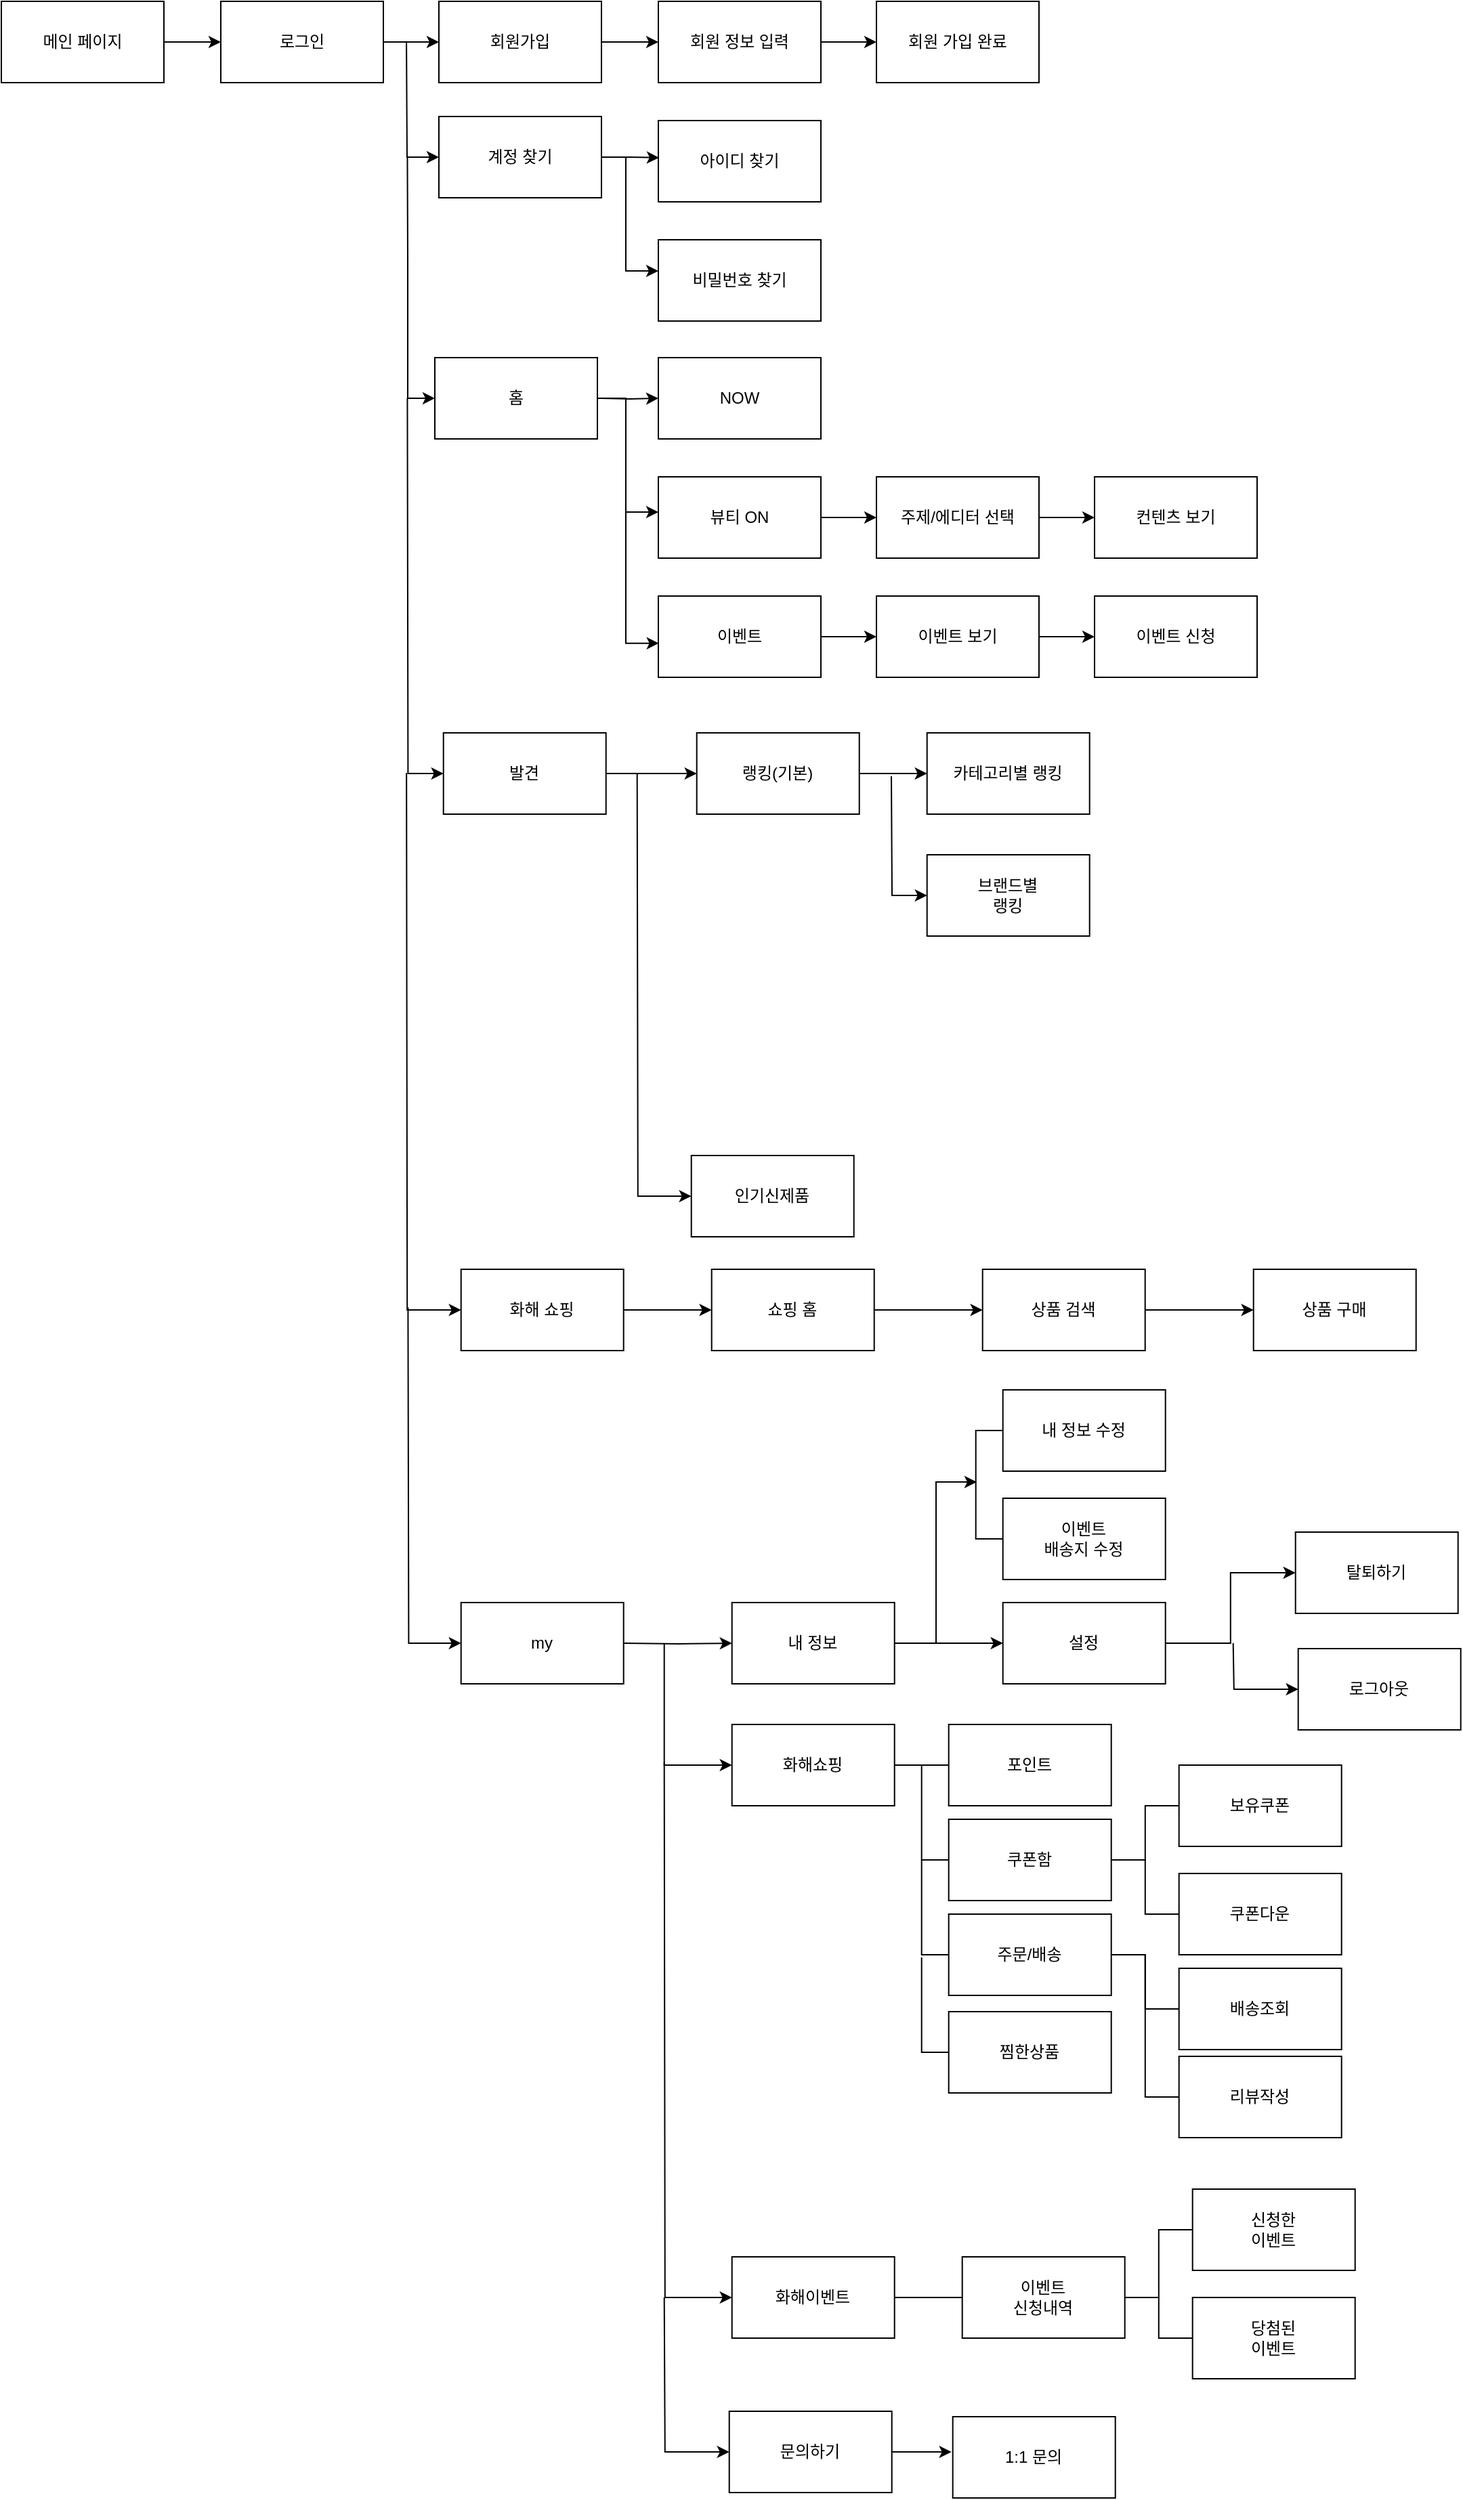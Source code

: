 <mxfile version="15.8.2" type="github">
  <diagram name="Page-1" id="edf60f1a-56cd-e834-aa8a-f176f3a09ee4">
    <mxGraphModel dx="1422" dy="762" grid="0" gridSize="10" guides="1" tooltips="1" connect="1" arrows="1" fold="1" page="1" pageScale="1" pageWidth="4681" pageHeight="3300" background="none" math="0" shadow="0">
      <root>
        <mxCell id="0" />
        <mxCell id="1" parent="0" />
        <mxCell id="1pbeCWkWL_q0rzWC6xPb-18" value="" style="edgeStyle=orthogonalEdgeStyle;rounded=0;orthogonalLoop=1;jettySize=auto;html=1;fontFamily=Helvetica;fontSize=12;" parent="1" source="1pbeCWkWL_q0rzWC6xPb-1" target="1pbeCWkWL_q0rzWC6xPb-3" edge="1">
          <mxGeometry relative="1" as="geometry" />
        </mxCell>
        <mxCell id="1pbeCWkWL_q0rzWC6xPb-1" value="메인 페이지" style="rounded=0;whiteSpace=wrap;html=1;fontFamily=Helvetica;fontSize=12;" parent="1" vertex="1">
          <mxGeometry x="31" y="26" width="120" height="60" as="geometry" />
        </mxCell>
        <mxCell id="1pbeCWkWL_q0rzWC6xPb-20" value="" style="edgeStyle=orthogonalEdgeStyle;rounded=0;orthogonalLoop=1;jettySize=auto;html=1;fontFamily=Helvetica;fontSize=12;" parent="1" source="1pbeCWkWL_q0rzWC6xPb-2" target="1pbeCWkWL_q0rzWC6xPb-4" edge="1">
          <mxGeometry relative="1" as="geometry" />
        </mxCell>
        <mxCell id="1pbeCWkWL_q0rzWC6xPb-2" value="회원가입" style="rounded=0;whiteSpace=wrap;html=1;fontFamily=Helvetica;fontSize=12;" parent="1" vertex="1">
          <mxGeometry x="354" y="26" width="120" height="60" as="geometry" />
        </mxCell>
        <mxCell id="1pbeCWkWL_q0rzWC6xPb-19" value="" style="edgeStyle=orthogonalEdgeStyle;rounded=0;orthogonalLoop=1;jettySize=auto;html=1;fontFamily=Helvetica;fontSize=12;" parent="1" source="1pbeCWkWL_q0rzWC6xPb-3" target="1pbeCWkWL_q0rzWC6xPb-2" edge="1">
          <mxGeometry relative="1" as="geometry" />
        </mxCell>
        <mxCell id="1pbeCWkWL_q0rzWC6xPb-3" value="로그인" style="rounded=0;whiteSpace=wrap;html=1;fontFamily=Helvetica;fontSize=12;" parent="1" vertex="1">
          <mxGeometry x="193" y="26" width="120" height="60" as="geometry" />
        </mxCell>
        <mxCell id="1pbeCWkWL_q0rzWC6xPb-21" value="" style="edgeStyle=orthogonalEdgeStyle;rounded=0;orthogonalLoop=1;jettySize=auto;html=1;fontFamily=Helvetica;fontSize=12;" parent="1" source="1pbeCWkWL_q0rzWC6xPb-4" target="1pbeCWkWL_q0rzWC6xPb-5" edge="1">
          <mxGeometry relative="1" as="geometry" />
        </mxCell>
        <mxCell id="1pbeCWkWL_q0rzWC6xPb-4" value="회원 정보 입력" style="rounded=0;whiteSpace=wrap;html=1;fontFamily=Helvetica;fontSize=12;" parent="1" vertex="1">
          <mxGeometry x="516" y="26" width="120" height="60" as="geometry" />
        </mxCell>
        <mxCell id="1pbeCWkWL_q0rzWC6xPb-5" value="회원 가입 완료" style="rounded=0;whiteSpace=wrap;html=1;fontFamily=Helvetica;fontSize=12;" parent="1" vertex="1">
          <mxGeometry x="677" y="26" width="120" height="60" as="geometry" />
        </mxCell>
        <mxCell id="1pbeCWkWL_q0rzWC6xPb-10" value="" style="edgeStyle=orthogonalEdgeStyle;rounded=0;orthogonalLoop=1;jettySize=auto;html=1;entryX=0.004;entryY=0.457;entryDx=0;entryDy=0;entryPerimeter=0;fontFamily=Helvetica;fontSize=12;" parent="1" source="1pbeCWkWL_q0rzWC6xPb-7" target="1pbeCWkWL_q0rzWC6xPb-9" edge="1">
          <mxGeometry relative="1" as="geometry" />
        </mxCell>
        <mxCell id="1pbeCWkWL_q0rzWC6xPb-28" value="" style="edgeStyle=orthogonalEdgeStyle;rounded=0;orthogonalLoop=1;jettySize=auto;html=1;fontFamily=Helvetica;fontSize=12;" parent="1" source="1pbeCWkWL_q0rzWC6xPb-7" target="1pbeCWkWL_q0rzWC6xPb-27" edge="1">
          <mxGeometry relative="1" as="geometry">
            <Array as="points">
              <mxPoint x="492" y="141" />
              <mxPoint x="492" y="225" />
            </Array>
          </mxGeometry>
        </mxCell>
        <mxCell id="5EfxFIW-50aqXUUSGtKy-3" style="edgeStyle=orthogonalEdgeStyle;rounded=0;orthogonalLoop=1;jettySize=auto;html=1;exitX=0;exitY=0.5;exitDx=0;exitDy=0;startArrow=classic;startFill=1;endArrow=none;endFill=0;fontFamily=Helvetica;fontSize=12;" parent="1" source="1pbeCWkWL_q0rzWC6xPb-7" edge="1">
          <mxGeometry relative="1" as="geometry">
            <mxPoint x="330.034" y="55.379" as="targetPoint" />
          </mxGeometry>
        </mxCell>
        <mxCell id="1pbeCWkWL_q0rzWC6xPb-7" value="계정 찾기" style="rounded=0;whiteSpace=wrap;html=1;fontFamily=Helvetica;fontSize=12;" parent="1" vertex="1">
          <mxGeometry x="354" y="111" width="120" height="60" as="geometry" />
        </mxCell>
        <mxCell id="1pbeCWkWL_q0rzWC6xPb-9" value="아이디 찾기" style="rounded=0;whiteSpace=wrap;html=1;fontFamily=Helvetica;fontSize=12;" parent="1" vertex="1">
          <mxGeometry x="516" y="114" width="120" height="60" as="geometry" />
        </mxCell>
        <mxCell id="1pbeCWkWL_q0rzWC6xPb-27" value="비밀번호 찾기" style="rounded=0;whiteSpace=wrap;html=1;fontFamily=Helvetica;fontSize=12;" parent="1" vertex="1">
          <mxGeometry x="516" y="202" width="120" height="60" as="geometry" />
        </mxCell>
        <mxCell id="1pbeCWkWL_q0rzWC6xPb-42" value="" style="edgeStyle=orthogonalEdgeStyle;rounded=0;orthogonalLoop=1;jettySize=auto;html=1;fontFamily=Helvetica;fontSize=12;" parent="1" target="1pbeCWkWL_q0rzWC6xPb-41" edge="1">
          <mxGeometry relative="1" as="geometry">
            <mxPoint x="473" y="319" as="sourcePoint" />
          </mxGeometry>
        </mxCell>
        <mxCell id="5EfxFIW-50aqXUUSGtKy-4" style="edgeStyle=orthogonalEdgeStyle;rounded=0;orthogonalLoop=1;jettySize=auto;html=1;exitX=0;exitY=0.5;exitDx=0;exitDy=0;startArrow=classic;startFill=1;endArrow=none;endFill=0;fontFamily=Helvetica;fontSize=12;" parent="1" source="1pbeCWkWL_q0rzWC6xPb-34" edge="1">
          <mxGeometry relative="1" as="geometry">
            <mxPoint x="330.724" y="140.207" as="targetPoint" />
          </mxGeometry>
        </mxCell>
        <mxCell id="1pbeCWkWL_q0rzWC6xPb-34" value="홈" style="rounded=0;whiteSpace=wrap;html=1;fontFamily=Helvetica;fontSize=12;" parent="1" vertex="1">
          <mxGeometry x="351" y="289" width="120" height="60" as="geometry" />
        </mxCell>
        <mxCell id="1pbeCWkWL_q0rzWC6xPb-41" value="NOW" style="rounded=0;whiteSpace=wrap;html=1;fontFamily=Helvetica;fontSize=12;" parent="1" vertex="1">
          <mxGeometry x="516" y="289" width="120" height="60" as="geometry" />
        </mxCell>
        <mxCell id="1pbeCWkWL_q0rzWC6xPb-53" value="" style="edgeStyle=orthogonalEdgeStyle;rounded=0;orthogonalLoop=1;jettySize=auto;html=1;strokeWidth=1;fontFamily=Helvetica;fontSize=12;" parent="1" source="1pbeCWkWL_q0rzWC6xPb-43" target="1pbeCWkWL_q0rzWC6xPb-52" edge="1">
          <mxGeometry relative="1" as="geometry" />
        </mxCell>
        <mxCell id="1pbeCWkWL_q0rzWC6xPb-43" value="뷰티 ON" style="rounded=0;whiteSpace=wrap;html=1;fontFamily=Helvetica;fontSize=12;" parent="1" vertex="1">
          <mxGeometry x="516" y="377" width="120" height="60" as="geometry" />
        </mxCell>
        <mxCell id="1pbeCWkWL_q0rzWC6xPb-57" value="" style="edgeStyle=orthogonalEdgeStyle;rounded=0;orthogonalLoop=1;jettySize=auto;html=1;strokeWidth=1;fontFamily=Helvetica;fontSize=12;" parent="1" source="1pbeCWkWL_q0rzWC6xPb-45" target="1pbeCWkWL_q0rzWC6xPb-56" edge="1">
          <mxGeometry relative="1" as="geometry" />
        </mxCell>
        <mxCell id="1pbeCWkWL_q0rzWC6xPb-45" value="이벤트" style="rounded=0;whiteSpace=wrap;html=1;fontFamily=Helvetica;fontSize=12;" parent="1" vertex="1">
          <mxGeometry x="516" y="465" width="120" height="60" as="geometry" />
        </mxCell>
        <mxCell id="1pbeCWkWL_q0rzWC6xPb-49" value="" style="edgeStyle=orthogonalEdgeStyle;rounded=0;orthogonalLoop=1;jettySize=auto;html=1;strokeWidth=1;exitX=1;exitY=0.5;exitDx=0;exitDy=0;fontFamily=Helvetica;fontSize=12;" parent="1" source="1pbeCWkWL_q0rzWC6xPb-34" edge="1">
          <mxGeometry relative="1" as="geometry">
            <mxPoint x="474" y="319" as="sourcePoint" />
            <mxPoint x="516" y="403" as="targetPoint" />
            <Array as="points">
              <mxPoint x="492" y="319" />
              <mxPoint x="492" y="403" />
            </Array>
          </mxGeometry>
        </mxCell>
        <mxCell id="1pbeCWkWL_q0rzWC6xPb-50" value="" style="edgeStyle=orthogonalEdgeStyle;rounded=0;orthogonalLoop=1;jettySize=auto;html=1;entryX=0.003;entryY=0.581;entryDx=0;entryDy=0;entryPerimeter=0;fontFamily=Helvetica;fontSize=12;" parent="1" target="1pbeCWkWL_q0rzWC6xPb-45" edge="1">
          <mxGeometry relative="1" as="geometry">
            <mxPoint x="492" y="403" as="sourcePoint" />
            <mxPoint x="514" y="500" as="targetPoint" />
            <Array as="points">
              <mxPoint x="492" y="500" />
            </Array>
          </mxGeometry>
        </mxCell>
        <mxCell id="1pbeCWkWL_q0rzWC6xPb-55" value="" style="edgeStyle=orthogonalEdgeStyle;rounded=0;orthogonalLoop=1;jettySize=auto;html=1;strokeWidth=1;fontFamily=Helvetica;fontSize=12;" parent="1" source="1pbeCWkWL_q0rzWC6xPb-52" target="1pbeCWkWL_q0rzWC6xPb-54" edge="1">
          <mxGeometry relative="1" as="geometry" />
        </mxCell>
        <mxCell id="1pbeCWkWL_q0rzWC6xPb-52" value="주제/에디터 선택" style="rounded=0;whiteSpace=wrap;html=1;fontFamily=Helvetica;fontSize=12;" parent="1" vertex="1">
          <mxGeometry x="677" y="377" width="120" height="60" as="geometry" />
        </mxCell>
        <mxCell id="1pbeCWkWL_q0rzWC6xPb-54" value="컨텐츠 보기" style="rounded=0;whiteSpace=wrap;html=1;fontFamily=Helvetica;fontSize=12;" parent="1" vertex="1">
          <mxGeometry x="838" y="377" width="120" height="60" as="geometry" />
        </mxCell>
        <mxCell id="1pbeCWkWL_q0rzWC6xPb-59" value="" style="edgeStyle=orthogonalEdgeStyle;rounded=0;orthogonalLoop=1;jettySize=auto;html=1;strokeWidth=1;fontFamily=Helvetica;fontSize=12;" parent="1" source="1pbeCWkWL_q0rzWC6xPb-56" target="1pbeCWkWL_q0rzWC6xPb-58" edge="1">
          <mxGeometry relative="1" as="geometry" />
        </mxCell>
        <mxCell id="1pbeCWkWL_q0rzWC6xPb-56" value="이벤트 보기" style="rounded=0;whiteSpace=wrap;html=1;fontFamily=Helvetica;fontSize=12;" parent="1" vertex="1">
          <mxGeometry x="677" y="465" width="120" height="60" as="geometry" />
        </mxCell>
        <mxCell id="1pbeCWkWL_q0rzWC6xPb-58" value="이벤트 신청" style="rounded=0;whiteSpace=wrap;html=1;fontFamily=Helvetica;fontSize=12;" parent="1" vertex="1">
          <mxGeometry x="838" y="465" width="120" height="60" as="geometry" />
        </mxCell>
        <mxCell id="1pbeCWkWL_q0rzWC6xPb-64" value="" style="edgeStyle=orthogonalEdgeStyle;rounded=0;orthogonalLoop=1;jettySize=auto;html=1;fontFamily=Helvetica;fontSize=12;" parent="1" source="1pbeCWkWL_q0rzWC6xPb-65" target="1pbeCWkWL_q0rzWC6xPb-66" edge="1">
          <mxGeometry relative="1" as="geometry" />
        </mxCell>
        <mxCell id="5EfxFIW-50aqXUUSGtKy-5" style="edgeStyle=orthogonalEdgeStyle;rounded=0;orthogonalLoop=1;jettySize=auto;html=1;exitX=0;exitY=0.5;exitDx=0;exitDy=0;startArrow=classic;startFill=1;endArrow=none;endFill=0;fontFamily=Helvetica;fontSize=12;" parent="1" source="1pbeCWkWL_q0rzWC6xPb-65" edge="1">
          <mxGeometry relative="1" as="geometry">
            <mxPoint x="330.724" y="318.828" as="targetPoint" />
          </mxGeometry>
        </mxCell>
        <mxCell id="1pbeCWkWL_q0rzWC6xPb-65" value="발견" style="rounded=0;whiteSpace=wrap;html=1;fontFamily=Helvetica;fontSize=12;" parent="1" vertex="1">
          <mxGeometry x="357.35" y="566" width="120" height="60" as="geometry" />
        </mxCell>
        <mxCell id="1pbeCWkWL_q0rzWC6xPb-66" value="랭킹(기본)" style="rounded=0;whiteSpace=wrap;html=1;fontFamily=Helvetica;fontSize=12;" parent="1" vertex="1">
          <mxGeometry x="544.35" y="566" width="120" height="60" as="geometry" />
        </mxCell>
        <mxCell id="1pbeCWkWL_q0rzWC6xPb-70" style="edgeStyle=orthogonalEdgeStyle;rounded=0;orthogonalLoop=1;jettySize=auto;html=1;exitX=0;exitY=0.5;exitDx=0;exitDy=0;startArrow=classic;startFill=1;endArrow=none;endFill=0;fontFamily=Helvetica;fontSize=12;" parent="1" source="1pbeCWkWL_q0rzWC6xPb-71" edge="1">
          <mxGeometry relative="1" as="geometry">
            <mxPoint x="500.35" y="596" as="targetPoint" />
          </mxGeometry>
        </mxCell>
        <mxCell id="1pbeCWkWL_q0rzWC6xPb-71" value="인기신제품" style="rounded=0;whiteSpace=wrap;html=1;fontFamily=Helvetica;fontSize=12;" parent="1" vertex="1">
          <mxGeometry x="540.35" y="878" width="120" height="60" as="geometry" />
        </mxCell>
        <mxCell id="1pbeCWkWL_q0rzWC6xPb-75" style="edgeStyle=orthogonalEdgeStyle;rounded=0;orthogonalLoop=1;jettySize=auto;html=1;exitX=0;exitY=0.5;exitDx=0;exitDy=0;entryX=1;entryY=0.5;entryDx=0;entryDy=0;startArrow=classic;startFill=1;endArrow=none;endFill=0;fontFamily=Helvetica;fontSize=12;" parent="1" source="1pbeCWkWL_q0rzWC6xPb-76" target="1pbeCWkWL_q0rzWC6xPb-66" edge="1">
          <mxGeometry relative="1" as="geometry" />
        </mxCell>
        <mxCell id="1pbeCWkWL_q0rzWC6xPb-76" value="카테고리별 랭킹" style="rounded=0;whiteSpace=wrap;html=1;fontFamily=Helvetica;fontSize=12;" parent="1" vertex="1">
          <mxGeometry x="714.35" y="566" width="120" height="60" as="geometry" />
        </mxCell>
        <mxCell id="a2JjQIw-uPrD1iodRsqR-1" style="edgeStyle=orthogonalEdgeStyle;rounded=0;orthogonalLoop=1;jettySize=auto;html=1;exitX=0;exitY=0.5;exitDx=0;exitDy=0;startArrow=classic;startFill=1;endArrow=none;endFill=0;" edge="1" parent="1" source="1pbeCWkWL_q0rzWC6xPb-80">
          <mxGeometry relative="1" as="geometry">
            <mxPoint x="688" y="598" as="targetPoint" />
          </mxGeometry>
        </mxCell>
        <mxCell id="1pbeCWkWL_q0rzWC6xPb-80" value="브랜드별&lt;br style=&quot;font-size: 12px;&quot;&gt;랭킹" style="rounded=0;whiteSpace=wrap;html=1;fontFamily=Helvetica;fontSize=12;" parent="1" vertex="1">
          <mxGeometry x="714.35" y="656" width="120" height="60" as="geometry" />
        </mxCell>
        <mxCell id="5EfxFIW-50aqXUUSGtKy-2" style="edgeStyle=orthogonalEdgeStyle;rounded=0;orthogonalLoop=1;jettySize=auto;html=1;exitX=0;exitY=0.5;exitDx=0;exitDy=0;startArrow=classic;startFill=1;endArrow=none;endFill=0;fontFamily=Helvetica;fontSize=12;" parent="1" source="1pbeCWkWL_q0rzWC6xPb-90" edge="1">
          <mxGeometry relative="1" as="geometry">
            <mxPoint x="520.35" y="1721" as="targetPoint" />
          </mxGeometry>
        </mxCell>
        <mxCell id="pE4ywuqmk3UyQ6B_5kIM-3" style="edgeStyle=orthogonalEdgeStyle;rounded=0;orthogonalLoop=1;jettySize=auto;html=1;exitX=1;exitY=0.5;exitDx=0;exitDy=0;startArrow=none;startFill=0;endArrow=classic;endFill=1;fontFamily=Helvetica;fontSize=12;" parent="1" source="1pbeCWkWL_q0rzWC6xPb-90" edge="1">
          <mxGeometry relative="1" as="geometry">
            <mxPoint x="732.35" y="1835" as="targetPoint" />
          </mxGeometry>
        </mxCell>
        <mxCell id="1pbeCWkWL_q0rzWC6xPb-90" value="문의하기" style="rounded=0;whiteSpace=wrap;html=1;fontFamily=Helvetica;fontSize=12;" parent="1" vertex="1">
          <mxGeometry x="568.35" y="1805" width="120" height="60" as="geometry" />
        </mxCell>
        <mxCell id="1pbeCWkWL_q0rzWC6xPb-93" value="1:1 문의" style="rounded=0;whiteSpace=wrap;html=1;fontFamily=Helvetica;fontSize=12;" parent="1" vertex="1">
          <mxGeometry x="733.35" y="1809" width="120" height="60" as="geometry" />
        </mxCell>
        <mxCell id="1pbeCWkWL_q0rzWC6xPb-181" style="edgeStyle=orthogonalEdgeStyle;rounded=0;orthogonalLoop=1;jettySize=auto;html=1;exitX=1;exitY=0.5;exitDx=0;exitDy=0;entryX=0;entryY=0.5;entryDx=0;entryDy=0;startArrow=none;startFill=0;endArrow=classic;endFill=1;strokeWidth=1;fontFamily=Helvetica;fontSize=12;" parent="1" source="1pbeCWkWL_q0rzWC6xPb-99" target="1pbeCWkWL_q0rzWC6xPb-101" edge="1">
          <mxGeometry relative="1" as="geometry" />
        </mxCell>
        <mxCell id="5EfxFIW-50aqXUUSGtKy-6" style="edgeStyle=orthogonalEdgeStyle;rounded=0;orthogonalLoop=1;jettySize=auto;html=1;exitX=0;exitY=0.5;exitDx=0;exitDy=0;startArrow=classic;startFill=1;endArrow=none;endFill=0;fontFamily=Helvetica;fontSize=12;" parent="1" source="1pbeCWkWL_q0rzWC6xPb-99" edge="1">
          <mxGeometry relative="1" as="geometry">
            <mxPoint x="330.074" y="595.655" as="targetPoint" />
          </mxGeometry>
        </mxCell>
        <mxCell id="1pbeCWkWL_q0rzWC6xPb-99" value="&lt;font style=&quot;font-size: 12px;&quot;&gt;화해 쇼핑&lt;/font&gt;" style="rounded=0;whiteSpace=wrap;html=1;fontFamily=Helvetica;fontSize=12;" parent="1" vertex="1">
          <mxGeometry x="370.35" y="962" width="120" height="60" as="geometry" />
        </mxCell>
        <mxCell id="1pbeCWkWL_q0rzWC6xPb-100" value="" style="edgeStyle=orthogonalEdgeStyle;rounded=0;orthogonalLoop=1;jettySize=auto;html=1;fontSize=12;startArrow=none;startFill=0;endArrow=classic;endFill=1;fontFamily=Helvetica;" parent="1" source="1pbeCWkWL_q0rzWC6xPb-101" target="1pbeCWkWL_q0rzWC6xPb-112" edge="1">
          <mxGeometry relative="1" as="geometry" />
        </mxCell>
        <mxCell id="1pbeCWkWL_q0rzWC6xPb-101" value="쇼핑 홈" style="whiteSpace=wrap;html=1;rounded=0;fontFamily=Helvetica;fontSize=12;" parent="1" vertex="1">
          <mxGeometry x="555.35" y="962" width="120" height="60" as="geometry" />
        </mxCell>
        <mxCell id="1pbeCWkWL_q0rzWC6xPb-111" value="" style="edgeStyle=orthogonalEdgeStyle;rounded=0;orthogonalLoop=1;jettySize=auto;html=1;fontSize=12;startArrow=none;startFill=0;endArrow=classic;endFill=1;fontFamily=Helvetica;" parent="1" source="1pbeCWkWL_q0rzWC6xPb-112" target="1pbeCWkWL_q0rzWC6xPb-118" edge="1">
          <mxGeometry relative="1" as="geometry" />
        </mxCell>
        <mxCell id="1pbeCWkWL_q0rzWC6xPb-112" value="상품 검색" style="whiteSpace=wrap;html=1;rounded=0;fontFamily=Helvetica;fontSize=12;" parent="1" vertex="1">
          <mxGeometry x="755.35" y="962" width="120" height="60" as="geometry" />
        </mxCell>
        <mxCell id="1pbeCWkWL_q0rzWC6xPb-118" value="상품 구매" style="whiteSpace=wrap;html=1;rounded=0;fontFamily=Helvetica;fontSize=12;" parent="1" vertex="1">
          <mxGeometry x="955.35" y="962" width="120" height="60" as="geometry" />
        </mxCell>
        <mxCell id="1pbeCWkWL_q0rzWC6xPb-121" value="" style="edgeStyle=orthogonalEdgeStyle;rounded=0;orthogonalLoop=1;jettySize=auto;html=1;" parent="1" edge="1">
          <mxGeometry relative="1" as="geometry">
            <mxPoint x="737" y="1946" as="sourcePoint" />
          </mxGeometry>
        </mxCell>
        <mxCell id="1pbeCWkWL_q0rzWC6xPb-122" value="" style="edgeStyle=orthogonalEdgeStyle;rounded=0;orthogonalLoop=1;jettySize=auto;html=1;fontSize=12;fontFamily=Helvetica;" parent="1" target="1pbeCWkWL_q0rzWC6xPb-126" edge="1">
          <mxGeometry relative="1" as="geometry">
            <mxPoint x="490.35" y="1238" as="sourcePoint" />
          </mxGeometry>
        </mxCell>
        <mxCell id="pE4ywuqmk3UyQ6B_5kIM-11" style="edgeStyle=orthogonalEdgeStyle;rounded=0;orthogonalLoop=1;jettySize=auto;html=1;exitX=0;exitY=0.5;exitDx=0;exitDy=0;startArrow=classic;startFill=1;endArrow=none;endFill=0;fontFamily=Helvetica;fontSize=12;" parent="1" source="1pbeCWkWL_q0rzWC6xPb-123" edge="1">
          <mxGeometry relative="1" as="geometry">
            <mxPoint x="331.207" y="990.143" as="targetPoint" />
          </mxGeometry>
        </mxCell>
        <mxCell id="1pbeCWkWL_q0rzWC6xPb-123" value="&lt;font style=&quot;font-size: 12px;&quot;&gt;my&lt;/font&gt;" style="rounded=0;whiteSpace=wrap;html=1;fontFamily=Helvetica;fontSize=12;" parent="1" vertex="1">
          <mxGeometry x="370.35" y="1208" width="120" height="60" as="geometry" />
        </mxCell>
        <mxCell id="pE4ywuqmk3UyQ6B_5kIM-5" value="" style="edgeStyle=orthogonalEdgeStyle;rounded=0;orthogonalLoop=1;jettySize=auto;html=1;startArrow=none;startFill=0;endArrow=classic;endFill=1;fontFamily=Helvetica;fontSize=12;" parent="1" source="1pbeCWkWL_q0rzWC6xPb-126" target="pE4ywuqmk3UyQ6B_5kIM-4" edge="1">
          <mxGeometry relative="1" as="geometry" />
        </mxCell>
        <mxCell id="1pbeCWkWL_q0rzWC6xPb-126" value="&lt;span style=&quot;font-size: 12px;&quot;&gt;내 정보&lt;/span&gt;" style="rounded=0;whiteSpace=wrap;html=1;fontFamily=Helvetica;fontSize=12;" parent="1" vertex="1">
          <mxGeometry x="570.35" y="1208" width="120" height="60" as="geometry" />
        </mxCell>
        <mxCell id="1pbeCWkWL_q0rzWC6xPb-127" value="" style="edgeStyle=orthogonalEdgeStyle;rounded=0;orthogonalLoop=1;jettySize=auto;html=1;fontSize=12;endArrow=none;endFill=0;fontFamily=Helvetica;" parent="1" source="1pbeCWkWL_q0rzWC6xPb-129" target="1pbeCWkWL_q0rzWC6xPb-145" edge="1">
          <mxGeometry relative="1" as="geometry" />
        </mxCell>
        <mxCell id="1pbeCWkWL_q0rzWC6xPb-128" value="" style="edgeStyle=orthogonalEdgeStyle;rounded=0;orthogonalLoop=1;jettySize=auto;html=1;fontSize=12;endArrow=none;endFill=0;fontFamily=Helvetica;" parent="1" source="1pbeCWkWL_q0rzWC6xPb-129" target="1pbeCWkWL_q0rzWC6xPb-148" edge="1">
          <mxGeometry relative="1" as="geometry">
            <Array as="points">
              <mxPoint x="710.35" y="1328" />
              <mxPoint x="710.35" y="1398" />
            </Array>
          </mxGeometry>
        </mxCell>
        <mxCell id="1pbeCWkWL_q0rzWC6xPb-129" value="&lt;font style=&quot;font-size: 12px;&quot;&gt;화해쇼핑&lt;/font&gt;" style="whiteSpace=wrap;html=1;rounded=0;fontFamily=Helvetica;fontSize=12;" parent="1" vertex="1">
          <mxGeometry x="570.35" y="1298" width="120" height="60" as="geometry" />
        </mxCell>
        <mxCell id="1pbeCWkWL_q0rzWC6xPb-130" value="" style="endArrow=classic;html=1;rounded=0;fontSize=12;entryX=0;entryY=0.5;entryDx=0;entryDy=0;fontFamily=Helvetica;" parent="1" target="1pbeCWkWL_q0rzWC6xPb-129" edge="1">
          <mxGeometry width="50" height="50" relative="1" as="geometry">
            <mxPoint x="520.35" y="1238" as="sourcePoint" />
            <mxPoint x="760.35" y="1338" as="targetPoint" />
            <Array as="points">
              <mxPoint x="520.35" y="1328" />
            </Array>
          </mxGeometry>
        </mxCell>
        <mxCell id="1pbeCWkWL_q0rzWC6xPb-136" style="edgeStyle=orthogonalEdgeStyle;rounded=0;orthogonalLoop=1;jettySize=auto;html=1;exitX=1;exitY=0.5;exitDx=0;exitDy=0;entryX=0;entryY=0.5;entryDx=0;entryDy=0;fontSize=12;endArrow=none;endFill=0;fontFamily=Helvetica;" parent="1" source="1pbeCWkWL_q0rzWC6xPb-138" target="1pbeCWkWL_q0rzWC6xPb-164" edge="1">
          <mxGeometry relative="1" as="geometry" />
        </mxCell>
        <mxCell id="pE4ywuqmk3UyQ6B_5kIM-2" style="edgeStyle=orthogonalEdgeStyle;rounded=0;orthogonalLoop=1;jettySize=auto;html=1;exitX=0;exitY=0.5;exitDx=0;exitDy=0;startArrow=classic;startFill=1;endArrow=none;endFill=0;fontFamily=Helvetica;fontSize=12;" parent="1" source="1pbeCWkWL_q0rzWC6xPb-138" edge="1">
          <mxGeometry relative="1" as="geometry">
            <mxPoint x="520.35" y="1326" as="targetPoint" />
          </mxGeometry>
        </mxCell>
        <mxCell id="1pbeCWkWL_q0rzWC6xPb-138" value="&lt;font style=&quot;font-size: 12px;&quot;&gt;화해이벤트&lt;/font&gt;" style="whiteSpace=wrap;html=1;rounded=0;fontFamily=Helvetica;fontSize=12;" parent="1" vertex="1">
          <mxGeometry x="570.35" y="1691" width="120" height="60" as="geometry" />
        </mxCell>
        <mxCell id="1pbeCWkWL_q0rzWC6xPb-140" value="&lt;span style=&quot;font-size: 12px;&quot;&gt;이벤트 &lt;br style=&quot;font-size: 12px;&quot;&gt;배송지 수정&lt;/span&gt;" style="rounded=0;whiteSpace=wrap;html=1;fontFamily=Helvetica;fontSize=12;" parent="1" vertex="1">
          <mxGeometry x="770.35" y="1131" width="120" height="60" as="geometry" />
        </mxCell>
        <mxCell id="1pbeCWkWL_q0rzWC6xPb-143" value="" style="edgeStyle=orthogonalEdgeStyle;rounded=0;orthogonalLoop=1;jettySize=auto;html=1;fontSize=12;endArrow=none;endFill=0;startArrow=none;entryX=0;entryY=0.5;entryDx=0;entryDy=0;exitX=0;exitY=0.5;exitDx=0;exitDy=0;fontFamily=Helvetica;" parent="1" source="1pbeCWkWL_q0rzWC6xPb-144" edge="1">
          <mxGeometry relative="1" as="geometry">
            <mxPoint x="770.35" y="1081" as="sourcePoint" />
            <mxPoint x="770.35" y="1161" as="targetPoint" />
            <Array as="points">
              <mxPoint x="750.35" y="1081" />
              <mxPoint x="750.35" y="1161" />
            </Array>
          </mxGeometry>
        </mxCell>
        <mxCell id="1pbeCWkWL_q0rzWC6xPb-144" value="내 정보 수정" style="rounded=0;whiteSpace=wrap;html=1;fontSize=12;fontFamily=Helvetica;" parent="1" vertex="1">
          <mxGeometry x="770.35" y="1051" width="120" height="60" as="geometry" />
        </mxCell>
        <mxCell id="1pbeCWkWL_q0rzWC6xPb-145" value="&lt;font style=&quot;font-size: 12px;&quot;&gt;포인트&lt;/font&gt;" style="whiteSpace=wrap;html=1;rounded=0;fontFamily=Helvetica;fontSize=12;" parent="1" vertex="1">
          <mxGeometry x="730.35" y="1298" width="120" height="60" as="geometry" />
        </mxCell>
        <mxCell id="1pbeCWkWL_q0rzWC6xPb-146" style="edgeStyle=orthogonalEdgeStyle;rounded=0;orthogonalLoop=1;jettySize=auto;html=1;exitX=1;exitY=0.5;exitDx=0;exitDy=0;entryX=0;entryY=0.5;entryDx=0;entryDy=0;fontSize=12;endArrow=none;endFill=0;fontFamily=Helvetica;" parent="1" source="1pbeCWkWL_q0rzWC6xPb-148" target="1pbeCWkWL_q0rzWC6xPb-158" edge="1">
          <mxGeometry relative="1" as="geometry" />
        </mxCell>
        <mxCell id="1pbeCWkWL_q0rzWC6xPb-147" style="edgeStyle=orthogonalEdgeStyle;rounded=0;orthogonalLoop=1;jettySize=auto;html=1;exitX=1;exitY=0.5;exitDx=0;exitDy=0;entryX=0;entryY=0.5;entryDx=0;entryDy=0;fontSize=12;endArrow=none;endFill=0;fontFamily=Helvetica;" parent="1" source="1pbeCWkWL_q0rzWC6xPb-148" target="1pbeCWkWL_q0rzWC6xPb-159" edge="1">
          <mxGeometry relative="1" as="geometry" />
        </mxCell>
        <mxCell id="1pbeCWkWL_q0rzWC6xPb-148" value="&lt;font style=&quot;font-size: 12px;&quot;&gt;쿠폰함&lt;/font&gt;" style="whiteSpace=wrap;html=1;rounded=0;fontFamily=Helvetica;fontSize=12;" parent="1" vertex="1">
          <mxGeometry x="730.35" y="1368" width="120" height="60" as="geometry" />
        </mxCell>
        <mxCell id="1pbeCWkWL_q0rzWC6xPb-149" value="" style="endArrow=none;html=1;rounded=0;fontSize=12;entryX=0;entryY=0.5;entryDx=0;entryDy=0;endFill=0;fontFamily=Helvetica;" parent="1" target="1pbeCWkWL_q0rzWC6xPb-152" edge="1">
          <mxGeometry width="50" height="50" relative="1" as="geometry">
            <mxPoint x="710.35" y="1398" as="sourcePoint" />
            <mxPoint x="730.35" y="1468" as="targetPoint" />
            <Array as="points">
              <mxPoint x="710.35" y="1468" />
            </Array>
          </mxGeometry>
        </mxCell>
        <mxCell id="1pbeCWkWL_q0rzWC6xPb-150" style="edgeStyle=orthogonalEdgeStyle;rounded=0;orthogonalLoop=1;jettySize=auto;html=1;exitX=1;exitY=0.5;exitDx=0;exitDy=0;entryX=0;entryY=0.5;entryDx=0;entryDy=0;fontSize=12;endArrow=none;endFill=0;fontFamily=Helvetica;" parent="1" source="1pbeCWkWL_q0rzWC6xPb-152" target="1pbeCWkWL_q0rzWC6xPb-160" edge="1">
          <mxGeometry relative="1" as="geometry" />
        </mxCell>
        <mxCell id="1pbeCWkWL_q0rzWC6xPb-151" style="edgeStyle=orthogonalEdgeStyle;rounded=0;orthogonalLoop=1;jettySize=auto;html=1;exitX=1;exitY=0.5;exitDx=0;exitDy=0;entryX=0;entryY=0.5;entryDx=0;entryDy=0;fontSize=12;endArrow=none;endFill=0;fontFamily=Helvetica;" parent="1" source="1pbeCWkWL_q0rzWC6xPb-152" target="1pbeCWkWL_q0rzWC6xPb-161" edge="1">
          <mxGeometry relative="1" as="geometry" />
        </mxCell>
        <mxCell id="1pbeCWkWL_q0rzWC6xPb-152" value="주문/배송" style="rounded=0;whiteSpace=wrap;html=1;fontSize=12;fontFamily=Helvetica;" parent="1" vertex="1">
          <mxGeometry x="730.35" y="1438" width="120" height="60" as="geometry" />
        </mxCell>
        <mxCell id="1pbeCWkWL_q0rzWC6xPb-153" value="" style="endArrow=none;html=1;rounded=0;fontSize=12;entryX=0;entryY=0.5;entryDx=0;entryDy=0;endFill=0;fontFamily=Helvetica;" parent="1" target="1pbeCWkWL_q0rzWC6xPb-154" edge="1">
          <mxGeometry width="50" height="50" relative="1" as="geometry">
            <mxPoint x="710.35" y="1470" as="sourcePoint" />
            <mxPoint x="730.35" y="1540" as="targetPoint" />
            <Array as="points">
              <mxPoint x="710.35" y="1540" />
            </Array>
          </mxGeometry>
        </mxCell>
        <mxCell id="1pbeCWkWL_q0rzWC6xPb-154" value="찜한상품" style="rounded=0;whiteSpace=wrap;html=1;fontSize=12;fontFamily=Helvetica;" parent="1" vertex="1">
          <mxGeometry x="730.35" y="1510" width="120" height="60" as="geometry" />
        </mxCell>
        <mxCell id="1pbeCWkWL_q0rzWC6xPb-158" value="보유쿠폰" style="rounded=0;whiteSpace=wrap;html=1;fontSize=12;fontFamily=Helvetica;" parent="1" vertex="1">
          <mxGeometry x="900.35" y="1328" width="120" height="60" as="geometry" />
        </mxCell>
        <mxCell id="1pbeCWkWL_q0rzWC6xPb-159" value="쿠폰다운" style="rounded=0;whiteSpace=wrap;html=1;fontSize=12;fontFamily=Helvetica;" parent="1" vertex="1">
          <mxGeometry x="900.35" y="1408" width="120" height="60" as="geometry" />
        </mxCell>
        <mxCell id="1pbeCWkWL_q0rzWC6xPb-160" value="배송조회" style="rounded=0;whiteSpace=wrap;html=1;fontSize=12;fontFamily=Helvetica;" parent="1" vertex="1">
          <mxGeometry x="900.35" y="1478" width="120" height="60" as="geometry" />
        </mxCell>
        <mxCell id="1pbeCWkWL_q0rzWC6xPb-161" value="리뷰작성" style="rounded=0;whiteSpace=wrap;html=1;fontSize=12;fontFamily=Helvetica;" parent="1" vertex="1">
          <mxGeometry x="900.35" y="1543" width="120" height="60" as="geometry" />
        </mxCell>
        <mxCell id="1pbeCWkWL_q0rzWC6xPb-162" style="edgeStyle=orthogonalEdgeStyle;rounded=0;orthogonalLoop=1;jettySize=auto;html=1;exitX=1;exitY=0.5;exitDx=0;exitDy=0;entryX=0;entryY=0.5;entryDx=0;entryDy=0;fontSize=12;endArrow=none;endFill=0;fontFamily=Helvetica;" parent="1" source="1pbeCWkWL_q0rzWC6xPb-164" target="1pbeCWkWL_q0rzWC6xPb-166" edge="1">
          <mxGeometry relative="1" as="geometry" />
        </mxCell>
        <mxCell id="1pbeCWkWL_q0rzWC6xPb-163" style="edgeStyle=orthogonalEdgeStyle;rounded=0;orthogonalLoop=1;jettySize=auto;html=1;exitX=1;exitY=0.5;exitDx=0;exitDy=0;entryX=0;entryY=0.5;entryDx=0;entryDy=0;fontSize=12;endArrow=none;endFill=0;fontFamily=Helvetica;" parent="1" source="1pbeCWkWL_q0rzWC6xPb-164" target="1pbeCWkWL_q0rzWC6xPb-167" edge="1">
          <mxGeometry relative="1" as="geometry" />
        </mxCell>
        <mxCell id="1pbeCWkWL_q0rzWC6xPb-164" value="이벤트&lt;br style=&quot;font-size: 12px;&quot;&gt;신청내역" style="rounded=0;whiteSpace=wrap;html=1;fontSize=12;fontFamily=Helvetica;" parent="1" vertex="1">
          <mxGeometry x="740.35" y="1691" width="120" height="60" as="geometry" />
        </mxCell>
        <mxCell id="1pbeCWkWL_q0rzWC6xPb-166" value="신청한&lt;br style=&quot;font-size: 12px;&quot;&gt;이벤트" style="rounded=0;whiteSpace=wrap;html=1;fontSize=12;fontFamily=Helvetica;" parent="1" vertex="1">
          <mxGeometry x="910.35" y="1641" width="120" height="60" as="geometry" />
        </mxCell>
        <mxCell id="1pbeCWkWL_q0rzWC6xPb-167" value="당첨된&lt;br style=&quot;font-size: 12px;&quot;&gt;이벤트" style="rounded=0;whiteSpace=wrap;html=1;fontSize=12;fontFamily=Helvetica;" parent="1" vertex="1">
          <mxGeometry x="910.35" y="1721" width="120" height="60" as="geometry" />
        </mxCell>
        <mxCell id="pE4ywuqmk3UyQ6B_5kIM-8" value="" style="edgeStyle=orthogonalEdgeStyle;rounded=0;orthogonalLoop=1;jettySize=auto;html=1;startArrow=none;startFill=0;endArrow=classic;endFill=1;fontFamily=Helvetica;fontSize=12;" parent="1" source="pE4ywuqmk3UyQ6B_5kIM-4" target="pE4ywuqmk3UyQ6B_5kIM-7" edge="1">
          <mxGeometry relative="1" as="geometry" />
        </mxCell>
        <mxCell id="pE4ywuqmk3UyQ6B_5kIM-4" value="&lt;span style=&quot;font-size: 12px;&quot;&gt;설정&lt;/span&gt;" style="rounded=0;whiteSpace=wrap;html=1;fontFamily=Helvetica;fontSize=12;" parent="1" vertex="1">
          <mxGeometry x="770.35" y="1208" width="120" height="60" as="geometry" />
        </mxCell>
        <mxCell id="pE4ywuqmk3UyQ6B_5kIM-7" value="&lt;span style=&quot;font-size: 12px;&quot;&gt;탈퇴하기&lt;/span&gt;" style="rounded=0;whiteSpace=wrap;html=1;fontFamily=Helvetica;fontSize=12;" parent="1" vertex="1">
          <mxGeometry x="986.35" y="1156" width="120" height="60" as="geometry" />
        </mxCell>
        <mxCell id="pE4ywuqmk3UyQ6B_5kIM-10" style="edgeStyle=orthogonalEdgeStyle;rounded=0;orthogonalLoop=1;jettySize=auto;html=1;exitX=0;exitY=0.5;exitDx=0;exitDy=0;startArrow=classic;startFill=1;endArrow=none;endFill=0;fontFamily=Helvetica;fontSize=12;" parent="1" source="pE4ywuqmk3UyQ6B_5kIM-9" edge="1">
          <mxGeometry relative="1" as="geometry">
            <mxPoint x="940.35" y="1238" as="targetPoint" />
          </mxGeometry>
        </mxCell>
        <mxCell id="pE4ywuqmk3UyQ6B_5kIM-9" value="&lt;span style=&quot;font-size: 12px;&quot;&gt;로그아웃&lt;/span&gt;" style="rounded=0;whiteSpace=wrap;html=1;fontFamily=Helvetica;fontSize=12;" parent="1" vertex="1">
          <mxGeometry x="988.35" y="1242" width="120" height="60" as="geometry" />
        </mxCell>
        <mxCell id="a2JjQIw-uPrD1iodRsqR-2" value="" style="endArrow=classic;html=1;rounded=0;endFill=1;" edge="1" parent="1">
          <mxGeometry width="50" height="50" relative="1" as="geometry">
            <mxPoint x="721" y="1238" as="sourcePoint" />
            <mxPoint x="751" y="1119" as="targetPoint" />
            <Array as="points">
              <mxPoint x="721" y="1119" />
            </Array>
          </mxGeometry>
        </mxCell>
      </root>
    </mxGraphModel>
  </diagram>
</mxfile>
